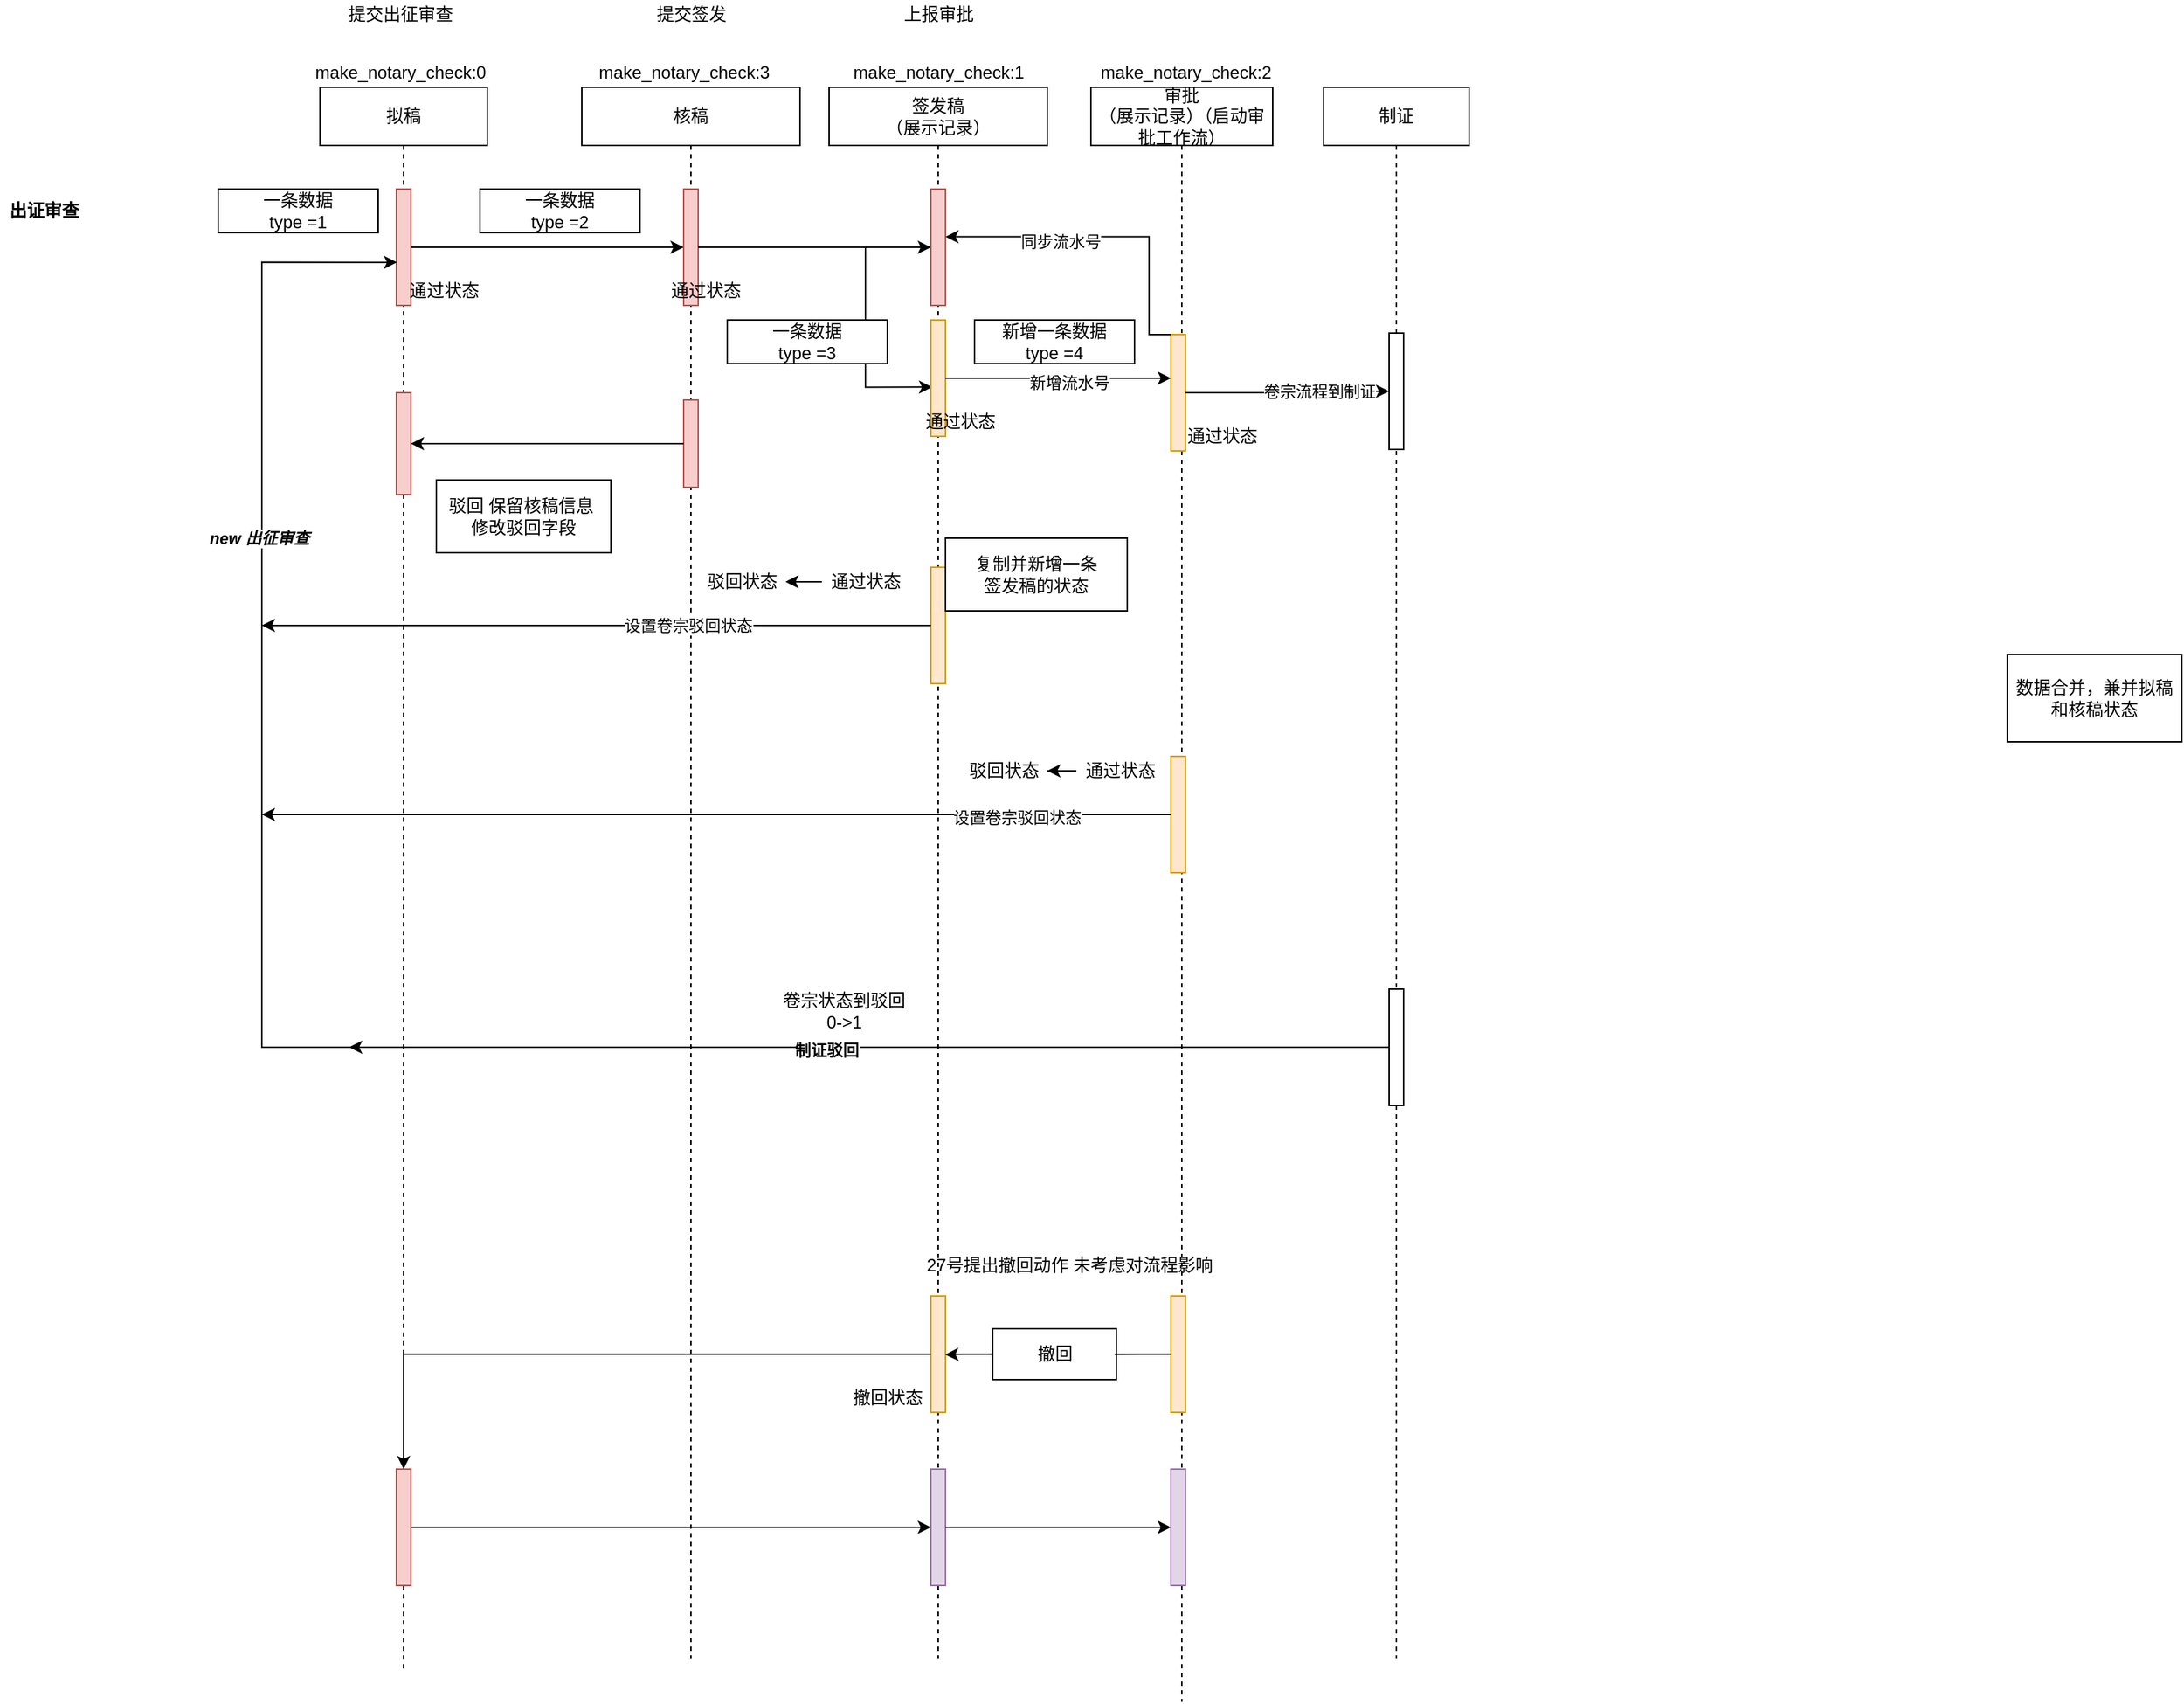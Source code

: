 <mxfile version="16.1.2" type="github">
  <diagram id="RNjr4j0GBJ4JUxg0UdfD" name="Page-1">
    <mxGraphModel dx="2012" dy="628" grid="1" gridSize="10" guides="1" tooltips="1" connect="1" arrows="1" fold="1" page="1" pageScale="1" pageWidth="827" pageHeight="1169" math="0" shadow="0">
      <root>
        <mxCell id="0" />
        <mxCell id="1" parent="0" />
        <mxCell id="Ub8pnknUyiXxGgldzIyQ-1" value="拟稿" style="shape=umlLifeline;perimeter=lifelinePerimeter;whiteSpace=wrap;html=1;container=1;collapsible=0;recursiveResize=0;outlineConnect=0;" parent="1" vertex="1">
          <mxGeometry x="30" y="90" width="115" height="1090" as="geometry" />
        </mxCell>
        <mxCell id="Ub8pnknUyiXxGgldzIyQ-6" value="" style="html=1;points=[];perimeter=orthogonalPerimeter;fillColor=#f8cecc;strokeColor=#b85450;" parent="Ub8pnknUyiXxGgldzIyQ-1" vertex="1">
          <mxGeometry x="52.5" y="70" width="10" height="80" as="geometry" />
        </mxCell>
        <mxCell id="Ub8pnknUyiXxGgldzIyQ-24" value="" style="html=1;points=[];perimeter=orthogonalPerimeter;fillColor=#f8cecc;strokeColor=#b85450;" parent="Ub8pnknUyiXxGgldzIyQ-1" vertex="1">
          <mxGeometry x="52.5" y="210" width="10" height="70" as="geometry" />
        </mxCell>
        <mxCell id="4UHlv2itUR0P1ygIJtA1-65" style="edgeStyle=orthogonalEdgeStyle;rounded=0;orthogonalLoop=1;jettySize=auto;html=1;entryX=0.05;entryY=0.629;entryDx=0;entryDy=0;entryPerimeter=0;" edge="1" parent="Ub8pnknUyiXxGgldzIyQ-1" target="Ub8pnknUyiXxGgldzIyQ-6">
          <mxGeometry relative="1" as="geometry">
            <mxPoint x="52.5" y="660" as="sourcePoint" />
            <mxPoint x="50" y="120" as="targetPoint" />
            <Array as="points">
              <mxPoint x="-40" y="660" />
              <mxPoint x="-40" y="120" />
            </Array>
          </mxGeometry>
        </mxCell>
        <mxCell id="4UHlv2itUR0P1ygIJtA1-66" value="new 出征审查" style="edgeLabel;html=1;align=center;verticalAlign=middle;resizable=0;points=[];fontStyle=3" vertex="1" connectable="0" parent="4UHlv2itUR0P1ygIJtA1-65">
          <mxGeometry x="-0.571" y="2" relative="1" as="geometry">
            <mxPoint y="-287" as="offset" />
          </mxGeometry>
        </mxCell>
        <mxCell id="4UHlv2itUR0P1ygIJtA1-23" value="" style="html=1;points=[];perimeter=orthogonalPerimeter;fillColor=#f8cecc;strokeColor=#b85450;" vertex="1" parent="Ub8pnknUyiXxGgldzIyQ-1">
          <mxGeometry x="52.5" y="950" width="10" height="80" as="geometry" />
        </mxCell>
        <mxCell id="4UHlv2itUR0P1ygIJtA1-59" value="通过状态" style="text;html=1;align=center;verticalAlign=middle;resizable=0;points=[];autosize=1;strokeColor=none;fillColor=none;" vertex="1" parent="Ub8pnknUyiXxGgldzIyQ-1">
          <mxGeometry x="55" y="130" width="60" height="20" as="geometry" />
        </mxCell>
        <mxCell id="Ub8pnknUyiXxGgldzIyQ-2" value="核稿" style="shape=umlLifeline;perimeter=lifelinePerimeter;whiteSpace=wrap;html=1;container=1;collapsible=0;recursiveResize=0;outlineConnect=0;" parent="1" vertex="1">
          <mxGeometry x="210" y="90" width="150" height="1080" as="geometry" />
        </mxCell>
        <mxCell id="Ub8pnknUyiXxGgldzIyQ-7" value="" style="html=1;points=[];perimeter=orthogonalPerimeter;strokeColor=#b85450;fillColor=#f8cecc;" parent="Ub8pnknUyiXxGgldzIyQ-2" vertex="1">
          <mxGeometry x="70" y="70" width="10" height="80" as="geometry" />
        </mxCell>
        <mxCell id="Ub8pnknUyiXxGgldzIyQ-23" value="" style="html=1;points=[];perimeter=orthogonalPerimeter;fillColor=#f8cecc;strokeColor=#b85450;" parent="Ub8pnknUyiXxGgldzIyQ-2" vertex="1">
          <mxGeometry x="70" y="215" width="10" height="60" as="geometry" />
        </mxCell>
        <mxCell id="4UHlv2itUR0P1ygIJtA1-58" value="通过状态" style="text;html=1;align=center;verticalAlign=middle;resizable=0;points=[];autosize=1;strokeColor=none;fillColor=none;" vertex="1" parent="Ub8pnknUyiXxGgldzIyQ-2">
          <mxGeometry x="55" y="130" width="60" height="20" as="geometry" />
        </mxCell>
        <mxCell id="4UHlv2itUR0P1ygIJtA1-48" value="驳回状态" style="text;html=1;align=center;verticalAlign=middle;resizable=0;points=[];autosize=1;strokeColor=none;fillColor=none;" vertex="1" parent="Ub8pnknUyiXxGgldzIyQ-2">
          <mxGeometry x="80" y="330" width="60" height="20" as="geometry" />
        </mxCell>
        <mxCell id="Ub8pnknUyiXxGgldzIyQ-3" value="签发稿&lt;br&gt;（展示记录）" style="shape=umlLifeline;perimeter=lifelinePerimeter;whiteSpace=wrap;html=1;container=1;collapsible=0;recursiveResize=0;outlineConnect=0;" parent="1" vertex="1">
          <mxGeometry x="380" y="90" width="150" height="1080" as="geometry" />
        </mxCell>
        <mxCell id="4UHlv2itUR0P1ygIJtA1-41" style="edgeStyle=orthogonalEdgeStyle;rounded=0;orthogonalLoop=1;jettySize=auto;html=1;entryX=0.083;entryY=0.577;entryDx=0;entryDy=0;entryPerimeter=0;" edge="1" parent="Ub8pnknUyiXxGgldzIyQ-3" source="Ub8pnknUyiXxGgldzIyQ-12" target="4UHlv2itUR0P1ygIJtA1-36">
          <mxGeometry relative="1" as="geometry">
            <Array as="points">
              <mxPoint x="25" y="110" />
              <mxPoint x="25" y="206" />
            </Array>
          </mxGeometry>
        </mxCell>
        <mxCell id="Ub8pnknUyiXxGgldzIyQ-12" value="" style="html=1;points=[];perimeter=orthogonalPerimeter;fillColor=#f8cecc;strokeColor=#b85450;" parent="Ub8pnknUyiXxGgldzIyQ-3" vertex="1">
          <mxGeometry x="70" y="70" width="10" height="80" as="geometry" />
        </mxCell>
        <mxCell id="Ub8pnknUyiXxGgldzIyQ-26" value="" style="html=1;points=[];perimeter=orthogonalPerimeter;fillColor=#ffe6cc;strokeColor=#d79b00;" parent="Ub8pnknUyiXxGgldzIyQ-3" vertex="1">
          <mxGeometry x="70" y="330" width="10" height="80" as="geometry" />
        </mxCell>
        <mxCell id="4UHlv2itUR0P1ygIJtA1-5" value="" style="html=1;points=[];perimeter=orthogonalPerimeter;fillColor=#ffe6cc;strokeColor=#d79b00;" vertex="1" parent="Ub8pnknUyiXxGgldzIyQ-3">
          <mxGeometry x="70" y="831" width="10" height="80" as="geometry" />
        </mxCell>
        <mxCell id="4UHlv2itUR0P1ygIJtA1-26" value="" style="html=1;points=[];perimeter=orthogonalPerimeter;fillColor=#e1d5e7;strokeColor=#9673a6;" vertex="1" parent="Ub8pnknUyiXxGgldzIyQ-3">
          <mxGeometry x="70" y="950" width="10" height="80" as="geometry" />
        </mxCell>
        <mxCell id="4UHlv2itUR0P1ygIJtA1-36" value="" style="html=1;points=[];perimeter=orthogonalPerimeter;fillColor=#ffe6cc;strokeColor=#d79b00;" vertex="1" parent="Ub8pnknUyiXxGgldzIyQ-3">
          <mxGeometry x="70" y="160" width="10" height="80" as="geometry" />
        </mxCell>
        <mxCell id="4UHlv2itUR0P1ygIJtA1-57" value="通过状态" style="text;html=1;align=center;verticalAlign=middle;resizable=0;points=[];autosize=1;strokeColor=none;fillColor=none;" vertex="1" parent="Ub8pnknUyiXxGgldzIyQ-3">
          <mxGeometry x="60" y="220" width="60" height="20" as="geometry" />
        </mxCell>
        <mxCell id="4UHlv2itUR0P1ygIJtA1-49" value="驳回状态" style="text;html=1;align=center;verticalAlign=middle;resizable=0;points=[];autosize=1;strokeColor=none;fillColor=none;" vertex="1" parent="Ub8pnknUyiXxGgldzIyQ-3">
          <mxGeometry x="90" y="460" width="60" height="20" as="geometry" />
        </mxCell>
        <mxCell id="4UHlv2itUR0P1ygIJtA1-60" value="通过状态" style="text;html=1;align=center;verticalAlign=middle;resizable=0;points=[];autosize=1;strokeColor=none;fillColor=none;" vertex="1" parent="Ub8pnknUyiXxGgldzIyQ-3">
          <mxGeometry x="-5" y="330" width="60" height="20" as="geometry" />
        </mxCell>
        <mxCell id="4UHlv2itUR0P1ygIJtA1-63" value="卷宗状态到驳回&lt;br&gt;0-&amp;gt;1" style="text;html=1;align=center;verticalAlign=middle;resizable=0;points=[];autosize=1;strokeColor=none;fillColor=none;" vertex="1" parent="Ub8pnknUyiXxGgldzIyQ-3">
          <mxGeometry x="-40" y="620" width="100" height="30" as="geometry" />
        </mxCell>
        <mxCell id="4UHlv2itUR0P1ygIJtA1-73" value="撤回状态" style="text;html=1;align=center;verticalAlign=middle;resizable=0;points=[];autosize=1;strokeColor=none;fillColor=none;" vertex="1" parent="Ub8pnknUyiXxGgldzIyQ-3">
          <mxGeometry x="10" y="891" width="60" height="20" as="geometry" />
        </mxCell>
        <mxCell id="Ub8pnknUyiXxGgldzIyQ-4" value="审批&lt;br&gt;（展示记录）（启动审批工作流）" style="shape=umlLifeline;perimeter=lifelinePerimeter;whiteSpace=wrap;html=1;container=1;collapsible=0;recursiveResize=0;outlineConnect=0;" parent="1" vertex="1">
          <mxGeometry x="560" y="90" width="125" height="1110" as="geometry" />
        </mxCell>
        <mxCell id="Ub8pnknUyiXxGgldzIyQ-27" value="" style="html=1;points=[];perimeter=orthogonalPerimeter;fillColor=#ffe6cc;strokeColor=#d79b00;" parent="Ub8pnknUyiXxGgldzIyQ-4" vertex="1">
          <mxGeometry x="55" y="460" width="10" height="80" as="geometry" />
        </mxCell>
        <mxCell id="4UHlv2itUR0P1ygIJtA1-6" value="" style="html=1;points=[];perimeter=orthogonalPerimeter;fillColor=#ffe6cc;strokeColor=#d79b00;" vertex="1" parent="Ub8pnknUyiXxGgldzIyQ-4">
          <mxGeometry x="55" y="831" width="10" height="80" as="geometry" />
        </mxCell>
        <mxCell id="4UHlv2itUR0P1ygIJtA1-31" value="" style="html=1;points=[];perimeter=orthogonalPerimeter;fillColor=#e1d5e7;strokeColor=#9673a6;" vertex="1" parent="Ub8pnknUyiXxGgldzIyQ-4">
          <mxGeometry x="55" y="950" width="10" height="80" as="geometry" />
        </mxCell>
        <mxCell id="4UHlv2itUR0P1ygIJtA1-38" value="" style="html=1;points=[];perimeter=orthogonalPerimeter;fillColor=#ffe6cc;strokeColor=#d79b00;" vertex="1" parent="Ub8pnknUyiXxGgldzIyQ-4">
          <mxGeometry x="55" y="170" width="10" height="80" as="geometry" />
        </mxCell>
        <mxCell id="4UHlv2itUR0P1ygIJtA1-53" value="通过状态" style="text;html=1;align=center;verticalAlign=middle;resizable=0;points=[];autosize=1;strokeColor=none;fillColor=none;" vertex="1" parent="Ub8pnknUyiXxGgldzIyQ-4">
          <mxGeometry x="60" y="230" width="60" height="20" as="geometry" />
        </mxCell>
        <mxCell id="4UHlv2itUR0P1ygIJtA1-55" value="通过状态" style="text;html=1;align=center;verticalAlign=middle;resizable=0;points=[];autosize=1;strokeColor=none;fillColor=none;" vertex="1" parent="Ub8pnknUyiXxGgldzIyQ-4">
          <mxGeometry x="-10" y="460" width="60" height="20" as="geometry" />
        </mxCell>
        <mxCell id="Ub8pnknUyiXxGgldzIyQ-5" value="制证" style="shape=umlLifeline;perimeter=lifelinePerimeter;whiteSpace=wrap;html=1;container=1;collapsible=0;recursiveResize=0;outlineConnect=0;" parent="1" vertex="1">
          <mxGeometry x="720" y="90" width="100" height="1080" as="geometry" />
        </mxCell>
        <mxCell id="Ub8pnknUyiXxGgldzIyQ-36" value="" style="html=1;points=[];perimeter=orthogonalPerimeter;" parent="Ub8pnknUyiXxGgldzIyQ-5" vertex="1">
          <mxGeometry x="45" y="620" width="10" height="80" as="geometry" />
        </mxCell>
        <mxCell id="4UHlv2itUR0P1ygIJtA1-44" value="" style="html=1;points=[];perimeter=orthogonalPerimeter;" vertex="1" parent="Ub8pnknUyiXxGgldzIyQ-5">
          <mxGeometry x="45" y="169" width="10" height="80" as="geometry" />
        </mxCell>
        <mxCell id="Ub8pnknUyiXxGgldzIyQ-13" style="edgeStyle=orthogonalEdgeStyle;rounded=0;orthogonalLoop=1;jettySize=auto;html=1;" parent="1" source="Ub8pnknUyiXxGgldzIyQ-7" target="Ub8pnknUyiXxGgldzIyQ-12" edge="1">
          <mxGeometry relative="1" as="geometry" />
        </mxCell>
        <mxCell id="Ub8pnknUyiXxGgldzIyQ-14" value="一条数据 &lt;br&gt;type =2" style="whiteSpace=wrap;html=1;" parent="1" vertex="1">
          <mxGeometry x="140" y="160" width="110" height="30" as="geometry" />
        </mxCell>
        <mxCell id="Ub8pnknUyiXxGgldzIyQ-15" value="一条数据 &lt;br&gt;type =3" style="whiteSpace=wrap;html=1;" parent="1" vertex="1">
          <mxGeometry x="310" y="250" width="110" height="30" as="geometry" />
        </mxCell>
        <mxCell id="Ub8pnknUyiXxGgldzIyQ-21" style="edgeStyle=orthogonalEdgeStyle;rounded=0;orthogonalLoop=1;jettySize=auto;html=1;" parent="1" source="Ub8pnknUyiXxGgldzIyQ-6" target="Ub8pnknUyiXxGgldzIyQ-7" edge="1">
          <mxGeometry relative="1" as="geometry" />
        </mxCell>
        <mxCell id="Ub8pnknUyiXxGgldzIyQ-25" style="edgeStyle=orthogonalEdgeStyle;rounded=0;orthogonalLoop=1;jettySize=auto;html=1;" parent="1" source="Ub8pnknUyiXxGgldzIyQ-23" target="Ub8pnknUyiXxGgldzIyQ-24" edge="1">
          <mxGeometry relative="1" as="geometry" />
        </mxCell>
        <mxCell id="Ub8pnknUyiXxGgldzIyQ-34" style="edgeStyle=orthogonalEdgeStyle;rounded=0;orthogonalLoop=1;jettySize=auto;html=1;" parent="1" source="Ub8pnknUyiXxGgldzIyQ-26" edge="1">
          <mxGeometry relative="1" as="geometry">
            <mxPoint x="-10" y="460" as="targetPoint" />
          </mxGeometry>
        </mxCell>
        <mxCell id="4UHlv2itUR0P1ygIJtA1-20" value="设置卷宗驳回状态" style="edgeLabel;html=1;align=center;verticalAlign=middle;resizable=0;points=[];" vertex="1" connectable="0" parent="Ub8pnknUyiXxGgldzIyQ-34">
          <mxGeometry x="-0.275" y="-1" relative="1" as="geometry">
            <mxPoint y="1" as="offset" />
          </mxGeometry>
        </mxCell>
        <mxCell id="Ub8pnknUyiXxGgldzIyQ-35" style="edgeStyle=orthogonalEdgeStyle;rounded=0;orthogonalLoop=1;jettySize=auto;html=1;" parent="1" source="Ub8pnknUyiXxGgldzIyQ-27" edge="1">
          <mxGeometry relative="1" as="geometry">
            <mxPoint x="-10" y="590" as="targetPoint" />
          </mxGeometry>
        </mxCell>
        <mxCell id="4UHlv2itUR0P1ygIJtA1-21" value="&lt;span style=&quot;color: rgba(0 , 0 , 0 , 0) ; font-family: monospace ; font-size: 0px ; background-color: rgb(248 , 249 , 250)&quot;&gt;%3CmxGraphModel%3E%3Croot%3E%3CmxCell%20id%3D%220%22%2F%3E%3CmxCell%20id%3D%221%22%20parent%3D%220%22%2F%3E%3CmxCell%20id%3D%222%22%20value%3D%22%E8%AE%BE%E7%BD%AE%E5%8D%B7%E5%AE%97%E9%A9%B3%E5%9B%9E%E7%8A%B6%E6%80%81%22%20style%3D%22edgeLabel%3Bhtml%3D1%3Balign%3Dcenter%3BverticalAlign%3Dmiddle%3Bresizable%3D0%3Bpoints%3D%5B%5D%3B%22%20vertex%3D%221%22%20connectable%3D%220%22%20parent%3D%221%22%3E%3CmxGeometry%20x%3D%22301.667%22%20y%3D%22400%22%20as%3D%22geometry%22%2F%3E%3C%2FmxCell%3E%3C%2Froot%3E%3C%2FmxGraphModel%3E&lt;/span&gt;&lt;span style=&quot;color: rgba(0 , 0 , 0 , 0) ; font-family: monospace ; font-size: 0px ; background-color: rgb(248 , 249 , 250)&quot;&gt;%3CmxGraphModel%3E%3Croot%3E%3CmxCell%20id%3D%220%22%2F%3E%3CmxCell%20id%3D%221%22%20parent%3D%220%22%2F%3E%3CmxCell%20id%3D%222%22%20value%3D%22%E8%AE%BE%E7%BD%AE%E5%8D%B7%E5%AE%97%E9%A9%B3%E5%9B%9E%E7%8A%B6%E6%80%81%22%20style%3D%22edgeLabel%3Bhtml%3D1%3Balign%3Dcenter%3BverticalAlign%3Dmiddle%3Bresizable%3D0%3Bpoints%3D%5B%5D%3B%22%20vertex%3D%221%22%20connectable%3D%220%22%20parent%3D%221%22%3E%3CmxGeometry%20x%3D%22301.667%22%20y%3D%22400%22%20as%3D%22geometry%22%2F%3E%3C%2FmxCell%3E%3C%2Froot%3E%3C%2FmxGraphModel%3E&lt;/span&gt;" style="edgeLabel;html=1;align=center;verticalAlign=middle;resizable=0;points=[];" vertex="1" connectable="0" parent="Ub8pnknUyiXxGgldzIyQ-35">
          <mxGeometry x="-0.631" y="-2" relative="1" as="geometry">
            <mxPoint as="offset" />
          </mxGeometry>
        </mxCell>
        <mxCell id="4UHlv2itUR0P1ygIJtA1-22" value="设置卷宗驳回状态" style="edgeLabel;html=1;align=center;verticalAlign=middle;resizable=0;points=[];" vertex="1" connectable="0" parent="Ub8pnknUyiXxGgldzIyQ-35">
          <mxGeometry x="-0.66" y="2" relative="1" as="geometry">
            <mxPoint as="offset" />
          </mxGeometry>
        </mxCell>
        <mxCell id="Ub8pnknUyiXxGgldzIyQ-38" style="edgeStyle=orthogonalEdgeStyle;rounded=0;orthogonalLoop=1;jettySize=auto;html=1;" parent="1" source="Ub8pnknUyiXxGgldzIyQ-36" edge="1">
          <mxGeometry relative="1" as="geometry">
            <mxPoint x="50" y="750" as="targetPoint" />
          </mxGeometry>
        </mxCell>
        <mxCell id="4UHlv2itUR0P1ygIJtA1-19" value="&lt;b&gt;制证驳回&lt;/b&gt;" style="edgeLabel;html=1;align=center;verticalAlign=middle;resizable=0;points=[];" vertex="1" connectable="0" parent="Ub8pnknUyiXxGgldzIyQ-38">
          <mxGeometry x="0.085" y="1" relative="1" as="geometry">
            <mxPoint as="offset" />
          </mxGeometry>
        </mxCell>
        <mxCell id="Ub8pnknUyiXxGgldzIyQ-10" value="一条数据 &lt;br&gt;type =1" style="whiteSpace=wrap;html=1;" parent="1" vertex="1">
          <mxGeometry x="-40" y="160" width="110" height="30" as="geometry" />
        </mxCell>
        <mxCell id="4UHlv2itUR0P1ygIJtA1-2" value="数据合并，兼并拟稿和核稿状态" style="whiteSpace=wrap;html=1;" vertex="1" parent="1">
          <mxGeometry x="1190" y="480" width="120" height="60" as="geometry" />
        </mxCell>
        <mxCell id="4UHlv2itUR0P1ygIJtA1-3" value="复制并新增一条&lt;br&gt;签发稿的状态" style="whiteSpace=wrap;html=1;" vertex="1" parent="1">
          <mxGeometry x="460" y="400" width="125" height="50" as="geometry" />
        </mxCell>
        <mxCell id="4UHlv2itUR0P1ygIJtA1-4" value="驳回 保留核稿信息&amp;nbsp;&lt;br&gt;修改驳回字段" style="whiteSpace=wrap;html=1;" vertex="1" parent="1">
          <mxGeometry x="110" y="360" width="120" height="50" as="geometry" />
        </mxCell>
        <mxCell id="4UHlv2itUR0P1ygIJtA1-7" style="edgeStyle=orthogonalEdgeStyle;rounded=0;orthogonalLoop=1;jettySize=auto;html=1;entryX=0.986;entryY=0.504;entryDx=0;entryDy=0;entryPerimeter=0;startArrow=none;" edge="1" parent="1" source="4UHlv2itUR0P1ygIJtA1-8" target="4UHlv2itUR0P1ygIJtA1-5">
          <mxGeometry relative="1" as="geometry" />
        </mxCell>
        <mxCell id="4UHlv2itUR0P1ygIJtA1-8" value="撤回" style="whiteSpace=wrap;html=1;" vertex="1" parent="1">
          <mxGeometry x="492.5" y="943.5" width="85" height="35" as="geometry" />
        </mxCell>
        <mxCell id="4UHlv2itUR0P1ygIJtA1-9" value="" style="edgeStyle=orthogonalEdgeStyle;rounded=0;orthogonalLoop=1;jettySize=auto;html=1;entryX=0.986;entryY=0.504;entryDx=0;entryDy=0;entryPerimeter=0;endArrow=none;" edge="1" parent="1" source="4UHlv2itUR0P1ygIJtA1-6" target="4UHlv2itUR0P1ygIJtA1-8">
          <mxGeometry relative="1" as="geometry">
            <mxPoint x="605" y="971" as="sourcePoint" />
            <mxPoint x="434.86" y="971.32" as="targetPoint" />
          </mxGeometry>
        </mxCell>
        <mxCell id="4UHlv2itUR0P1ygIJtA1-32" style="edgeStyle=orthogonalEdgeStyle;rounded=0;orthogonalLoop=1;jettySize=auto;html=1;" edge="1" parent="1" source="4UHlv2itUR0P1ygIJtA1-26" target="4UHlv2itUR0P1ygIJtA1-31">
          <mxGeometry relative="1" as="geometry" />
        </mxCell>
        <mxCell id="4UHlv2itUR0P1ygIJtA1-34" style="edgeStyle=orthogonalEdgeStyle;rounded=0;orthogonalLoop=1;jettySize=auto;html=1;" edge="1" parent="1" source="4UHlv2itUR0P1ygIJtA1-23" target="4UHlv2itUR0P1ygIJtA1-26">
          <mxGeometry relative="1" as="geometry" />
        </mxCell>
        <mxCell id="4UHlv2itUR0P1ygIJtA1-39" style="edgeStyle=orthogonalEdgeStyle;rounded=0;orthogonalLoop=1;jettySize=auto;html=1;" edge="1" parent="1" source="4UHlv2itUR0P1ygIJtA1-36" target="4UHlv2itUR0P1ygIJtA1-38">
          <mxGeometry relative="1" as="geometry">
            <Array as="points">
              <mxPoint x="460" y="290" />
              <mxPoint x="460" y="290" />
            </Array>
          </mxGeometry>
        </mxCell>
        <mxCell id="4UHlv2itUR0P1ygIJtA1-42" value="新增流水号" style="edgeLabel;html=1;align=center;verticalAlign=middle;resizable=0;points=[];" vertex="1" connectable="0" parent="4UHlv2itUR0P1ygIJtA1-39">
          <mxGeometry x="0.095" y="-3" relative="1" as="geometry">
            <mxPoint as="offset" />
          </mxGeometry>
        </mxCell>
        <mxCell id="4UHlv2itUR0P1ygIJtA1-43" style="edgeStyle=orthogonalEdgeStyle;rounded=0;orthogonalLoop=1;jettySize=auto;html=1;" edge="1" parent="1" source="4UHlv2itUR0P1ygIJtA1-38" target="4UHlv2itUR0P1ygIJtA1-44">
          <mxGeometry relative="1" as="geometry">
            <mxPoint x="690" y="300" as="targetPoint" />
          </mxGeometry>
        </mxCell>
        <mxCell id="4UHlv2itUR0P1ygIJtA1-47" value="卷宗流程到制证" style="edgeLabel;html=1;align=center;verticalAlign=middle;resizable=0;points=[];" vertex="1" connectable="0" parent="4UHlv2itUR0P1ygIJtA1-43">
          <mxGeometry x="0.31" relative="1" as="geometry">
            <mxPoint as="offset" />
          </mxGeometry>
        </mxCell>
        <mxCell id="4UHlv2itUR0P1ygIJtA1-45" style="edgeStyle=orthogonalEdgeStyle;rounded=0;orthogonalLoop=1;jettySize=auto;html=1;entryX=1;entryY=0.41;entryDx=0;entryDy=0;entryPerimeter=0;" edge="1" parent="1" source="4UHlv2itUR0P1ygIJtA1-38" target="Ub8pnknUyiXxGgldzIyQ-12">
          <mxGeometry relative="1" as="geometry">
            <Array as="points">
              <mxPoint x="600" y="260" />
              <mxPoint x="600" y="193" />
            </Array>
          </mxGeometry>
        </mxCell>
        <mxCell id="4UHlv2itUR0P1ygIJtA1-46" value="同步流水号" style="edgeLabel;html=1;align=center;verticalAlign=middle;resizable=0;points=[];" vertex="1" connectable="0" parent="4UHlv2itUR0P1ygIJtA1-45">
          <mxGeometry x="0.291" y="3" relative="1" as="geometry">
            <mxPoint as="offset" />
          </mxGeometry>
        </mxCell>
        <mxCell id="Ub8pnknUyiXxGgldzIyQ-20" value="新增一条数据 &lt;br&gt;type =4" style="whiteSpace=wrap;html=1;" parent="1" vertex="1">
          <mxGeometry x="480" y="250" width="110" height="30" as="geometry" />
        </mxCell>
        <mxCell id="4UHlv2itUR0P1ygIJtA1-56" style="edgeStyle=orthogonalEdgeStyle;rounded=0;orthogonalLoop=1;jettySize=auto;html=1;" edge="1" parent="1" source="4UHlv2itUR0P1ygIJtA1-55" target="4UHlv2itUR0P1ygIJtA1-49">
          <mxGeometry relative="1" as="geometry" />
        </mxCell>
        <mxCell id="4UHlv2itUR0P1ygIJtA1-61" style="edgeStyle=orthogonalEdgeStyle;rounded=0;orthogonalLoop=1;jettySize=auto;html=1;" edge="1" parent="1" source="4UHlv2itUR0P1ygIJtA1-60" target="4UHlv2itUR0P1ygIJtA1-48">
          <mxGeometry relative="1" as="geometry" />
        </mxCell>
        <mxCell id="4UHlv2itUR0P1ygIJtA1-62" value="出证审查" style="text;html=1;align=center;verticalAlign=middle;resizable=0;points=[];autosize=1;strokeColor=none;fillColor=none;fontStyle=1" vertex="1" parent="1">
          <mxGeometry x="-190" y="165" width="60" height="20" as="geometry" />
        </mxCell>
        <mxCell id="4UHlv2itUR0P1ygIJtA1-70" value="27号提出撤回动作 未考虑对流程影响" style="text;html=1;align=center;verticalAlign=middle;resizable=0;points=[];autosize=1;strokeColor=none;fillColor=none;" vertex="1" parent="1">
          <mxGeometry x="440" y="890" width="210" height="20" as="geometry" />
        </mxCell>
        <mxCell id="4UHlv2itUR0P1ygIJtA1-72" style="edgeStyle=orthogonalEdgeStyle;rounded=0;orthogonalLoop=1;jettySize=auto;html=1;" edge="1" parent="1" source="4UHlv2itUR0P1ygIJtA1-5" target="4UHlv2itUR0P1ygIJtA1-23">
          <mxGeometry relative="1" as="geometry" />
        </mxCell>
        <mxCell id="4UHlv2itUR0P1ygIJtA1-74" value="make_notary_check:0" style="text;html=1;align=center;verticalAlign=middle;resizable=0;points=[];autosize=1;strokeColor=none;fillColor=none;" vertex="1" parent="1">
          <mxGeometry x="20" y="70" width="130" height="20" as="geometry" />
        </mxCell>
        <mxCell id="4UHlv2itUR0P1ygIJtA1-75" value="make_notary_check:1" style="text;html=1;align=center;verticalAlign=middle;resizable=0;points=[];autosize=1;strokeColor=none;fillColor=none;" vertex="1" parent="1">
          <mxGeometry x="390" y="70" width="130" height="20" as="geometry" />
        </mxCell>
        <mxCell id="4UHlv2itUR0P1ygIJtA1-76" value="make_notary_check:2" style="text;html=1;align=center;verticalAlign=middle;resizable=0;points=[];autosize=1;strokeColor=none;fillColor=none;" vertex="1" parent="1">
          <mxGeometry x="560" y="70" width="130" height="20" as="geometry" />
        </mxCell>
        <mxCell id="4UHlv2itUR0P1ygIJtA1-77" value="make_notary_check:3" style="text;html=1;align=center;verticalAlign=middle;resizable=0;points=[];autosize=1;strokeColor=none;fillColor=none;" vertex="1" parent="1">
          <mxGeometry x="215" y="70" width="130" height="20" as="geometry" />
        </mxCell>
        <mxCell id="4UHlv2itUR0P1ygIJtA1-78" value="提交出征审查" style="text;html=1;align=center;verticalAlign=middle;resizable=0;points=[];autosize=1;strokeColor=none;fillColor=none;" vertex="1" parent="1">
          <mxGeometry x="40" y="30" width="90" height="20" as="geometry" />
        </mxCell>
        <mxCell id="4UHlv2itUR0P1ygIJtA1-79" value="提交签发" style="text;html=1;align=center;verticalAlign=middle;resizable=0;points=[];autosize=1;strokeColor=none;fillColor=none;" vertex="1" parent="1">
          <mxGeometry x="255" y="30" width="60" height="20" as="geometry" />
        </mxCell>
        <mxCell id="4UHlv2itUR0P1ygIJtA1-80" value="上报审批" style="text;html=1;align=center;verticalAlign=middle;resizable=0;points=[];autosize=1;strokeColor=none;fillColor=none;" vertex="1" parent="1">
          <mxGeometry x="425" y="30" width="60" height="20" as="geometry" />
        </mxCell>
      </root>
    </mxGraphModel>
  </diagram>
</mxfile>
